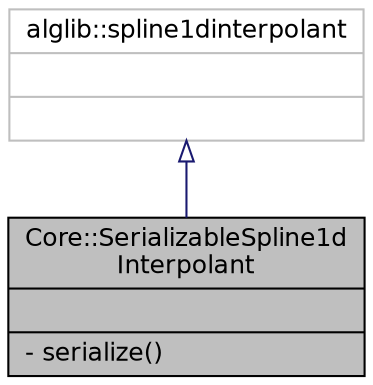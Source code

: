 digraph "Core::SerializableSpline1dInterpolant"
{
 // INTERACTIVE_SVG=YES
  edge [fontname="Helvetica",fontsize="12",labelfontname="Helvetica",labelfontsize="12"];
  node [fontname="Helvetica",fontsize="12",shape=record];
  Node2 [label="{Core::SerializableSpline1d\lInterpolant\n||- serialize()\l}",height=0.2,width=0.4,color="black", fillcolor="grey75", style="filled", fontcolor="black"];
  Node3 -> Node2 [dir="back",color="midnightblue",fontsize="12",style="solid",arrowtail="onormal",fontname="Helvetica"];
  Node3 [label="{alglib::spline1dinterpolant\n||}",height=0.2,width=0.4,color="grey75", fillcolor="white", style="filled"];
}
